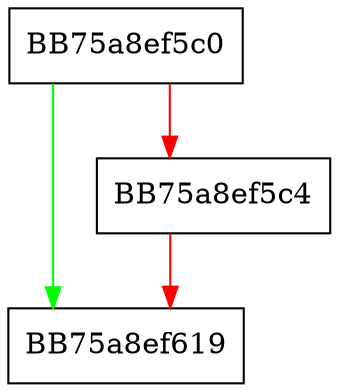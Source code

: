 digraph _global_ctrl_tamper_details {
  node [shape="box"];
  graph [splines=ortho];
  BB75a8ef5c0 -> BB75a8ef619 [color="green"];
  BB75a8ef5c0 -> BB75a8ef5c4 [color="red"];
  BB75a8ef5c4 -> BB75a8ef619 [color="red"];
}